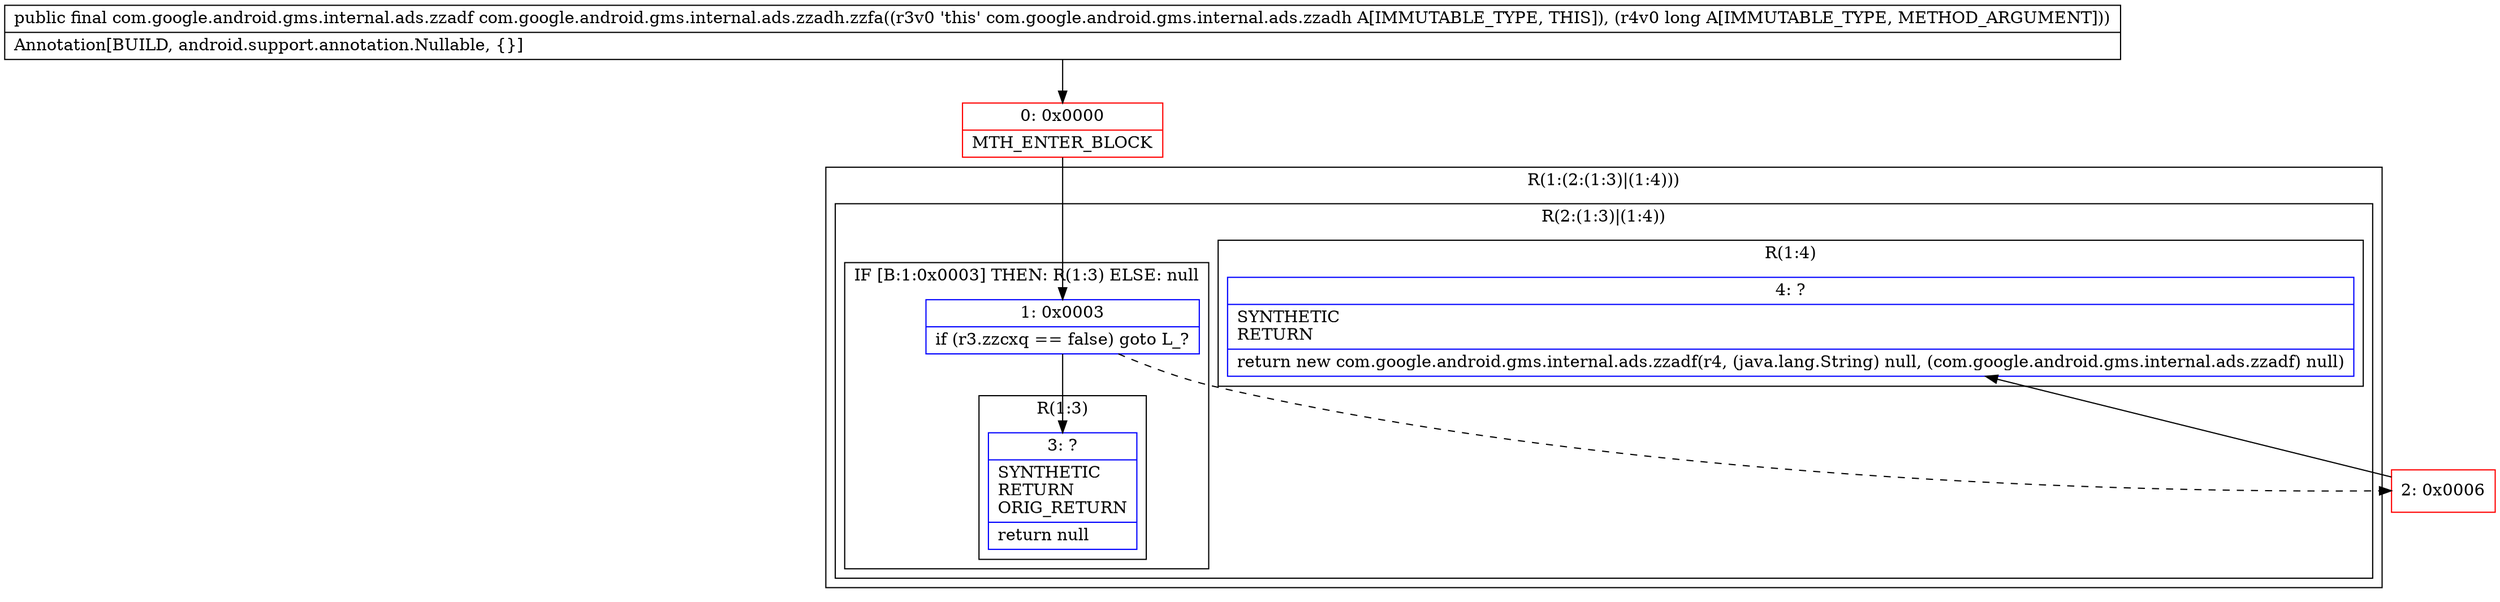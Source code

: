 digraph "CFG forcom.google.android.gms.internal.ads.zzadh.zzfa(J)Lcom\/google\/android\/gms\/internal\/ads\/zzadf;" {
subgraph cluster_Region_309356231 {
label = "R(1:(2:(1:3)|(1:4)))";
node [shape=record,color=blue];
subgraph cluster_Region_139218873 {
label = "R(2:(1:3)|(1:4))";
node [shape=record,color=blue];
subgraph cluster_IfRegion_1515931469 {
label = "IF [B:1:0x0003] THEN: R(1:3) ELSE: null";
node [shape=record,color=blue];
Node_1 [shape=record,label="{1\:\ 0x0003|if (r3.zzcxq == false) goto L_?\l}"];
subgraph cluster_Region_732403785 {
label = "R(1:3)";
node [shape=record,color=blue];
Node_3 [shape=record,label="{3\:\ ?|SYNTHETIC\lRETURN\lORIG_RETURN\l|return null\l}"];
}
}
subgraph cluster_Region_980452772 {
label = "R(1:4)";
node [shape=record,color=blue];
Node_4 [shape=record,label="{4\:\ ?|SYNTHETIC\lRETURN\l|return new com.google.android.gms.internal.ads.zzadf(r4, (java.lang.String) null, (com.google.android.gms.internal.ads.zzadf) null)\l}"];
}
}
}
Node_0 [shape=record,color=red,label="{0\:\ 0x0000|MTH_ENTER_BLOCK\l}"];
Node_2 [shape=record,color=red,label="{2\:\ 0x0006}"];
MethodNode[shape=record,label="{public final com.google.android.gms.internal.ads.zzadf com.google.android.gms.internal.ads.zzadh.zzfa((r3v0 'this' com.google.android.gms.internal.ads.zzadh A[IMMUTABLE_TYPE, THIS]), (r4v0 long A[IMMUTABLE_TYPE, METHOD_ARGUMENT]))  | Annotation[BUILD, android.support.annotation.Nullable, \{\}]\l}"];
MethodNode -> Node_0;
Node_1 -> Node_2[style=dashed];
Node_1 -> Node_3;
Node_0 -> Node_1;
Node_2 -> Node_4;
}

